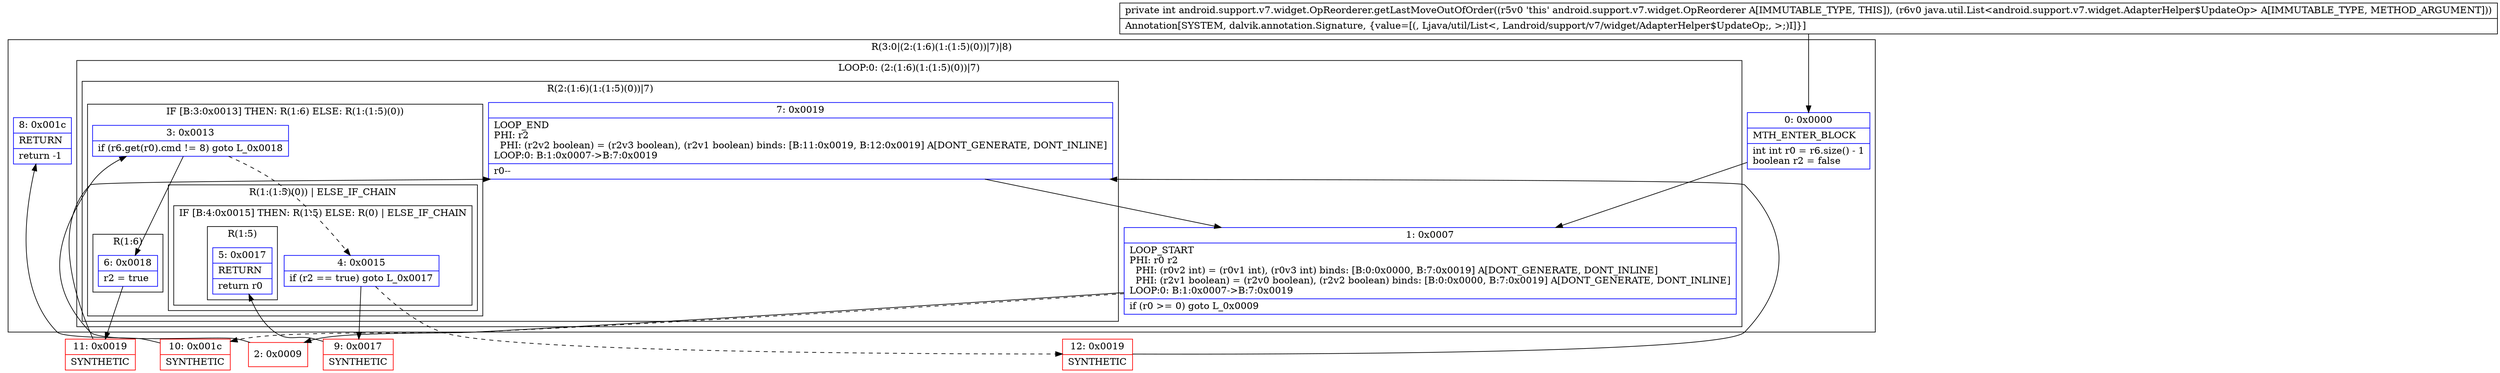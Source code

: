 digraph "CFG forandroid.support.v7.widget.OpReorderer.getLastMoveOutOfOrder(Ljava\/util\/List;)I" {
subgraph cluster_Region_1846152 {
label = "R(3:0|(2:(1:6)(1:(1:5)(0))|7)|8)";
node [shape=record,color=blue];
Node_0 [shape=record,label="{0\:\ 0x0000|MTH_ENTER_BLOCK\l|int int r0 = r6.size() \- 1\lboolean r2 = false\l}"];
subgraph cluster_LoopRegion_567934127 {
label = "LOOP:0: (2:(1:6)(1:(1:5)(0))|7)";
node [shape=record,color=blue];
Node_1 [shape=record,label="{1\:\ 0x0007|LOOP_START\lPHI: r0 r2 \l  PHI: (r0v2 int) = (r0v1 int), (r0v3 int) binds: [B:0:0x0000, B:7:0x0019] A[DONT_GENERATE, DONT_INLINE]\l  PHI: (r2v1 boolean) = (r2v0 boolean), (r2v2 boolean) binds: [B:0:0x0000, B:7:0x0019] A[DONT_GENERATE, DONT_INLINE]\lLOOP:0: B:1:0x0007\-\>B:7:0x0019\l|if (r0 \>= 0) goto L_0x0009\l}"];
subgraph cluster_Region_2018490625 {
label = "R(2:(1:6)(1:(1:5)(0))|7)";
node [shape=record,color=blue];
subgraph cluster_IfRegion_699781845 {
label = "IF [B:3:0x0013] THEN: R(1:6) ELSE: R(1:(1:5)(0))";
node [shape=record,color=blue];
Node_3 [shape=record,label="{3\:\ 0x0013|if (r6.get(r0).cmd != 8) goto L_0x0018\l}"];
subgraph cluster_Region_642145577 {
label = "R(1:6)";
node [shape=record,color=blue];
Node_6 [shape=record,label="{6\:\ 0x0018|r2 = true\l}"];
}
subgraph cluster_Region_1163638768 {
label = "R(1:(1:5)(0)) | ELSE_IF_CHAIN\l";
node [shape=record,color=blue];
subgraph cluster_IfRegion_600080209 {
label = "IF [B:4:0x0015] THEN: R(1:5) ELSE: R(0) | ELSE_IF_CHAIN\l";
node [shape=record,color=blue];
Node_4 [shape=record,label="{4\:\ 0x0015|if (r2 == true) goto L_0x0017\l}"];
subgraph cluster_Region_1209334784 {
label = "R(1:5)";
node [shape=record,color=blue];
Node_5 [shape=record,label="{5\:\ 0x0017|RETURN\l|return r0\l}"];
}
subgraph cluster_Region_1132322154 {
label = "R(0)";
node [shape=record,color=blue];
}
}
}
}
Node_7 [shape=record,label="{7\:\ 0x0019|LOOP_END\lPHI: r2 \l  PHI: (r2v2 boolean) = (r2v3 boolean), (r2v1 boolean) binds: [B:11:0x0019, B:12:0x0019] A[DONT_GENERATE, DONT_INLINE]\lLOOP:0: B:1:0x0007\-\>B:7:0x0019\l|r0\-\-\l}"];
}
}
Node_8 [shape=record,label="{8\:\ 0x001c|RETURN\l|return \-1\l}"];
}
Node_2 [shape=record,color=red,label="{2\:\ 0x0009}"];
Node_9 [shape=record,color=red,label="{9\:\ 0x0017|SYNTHETIC\l}"];
Node_10 [shape=record,color=red,label="{10\:\ 0x001c|SYNTHETIC\l}"];
Node_11 [shape=record,color=red,label="{11\:\ 0x0019|SYNTHETIC\l}"];
Node_12 [shape=record,color=red,label="{12\:\ 0x0019|SYNTHETIC\l}"];
MethodNode[shape=record,label="{private int android.support.v7.widget.OpReorderer.getLastMoveOutOfOrder((r5v0 'this' android.support.v7.widget.OpReorderer A[IMMUTABLE_TYPE, THIS]), (r6v0 java.util.List\<android.support.v7.widget.AdapterHelper$UpdateOp\> A[IMMUTABLE_TYPE, METHOD_ARGUMENT]))  | Annotation[SYSTEM, dalvik.annotation.Signature, \{value=[(, Ljava\/util\/List\<, Landroid\/support\/v7\/widget\/AdapterHelper$UpdateOp;, \>;)I]\}]\l}"];
MethodNode -> Node_0;
Node_0 -> Node_1;
Node_1 -> Node_2;
Node_1 -> Node_10[style=dashed];
Node_3 -> Node_4[style=dashed];
Node_3 -> Node_6;
Node_6 -> Node_11;
Node_4 -> Node_9;
Node_4 -> Node_12[style=dashed];
Node_7 -> Node_1;
Node_2 -> Node_3;
Node_9 -> Node_5;
Node_10 -> Node_8;
Node_11 -> Node_7;
Node_12 -> Node_7;
}

